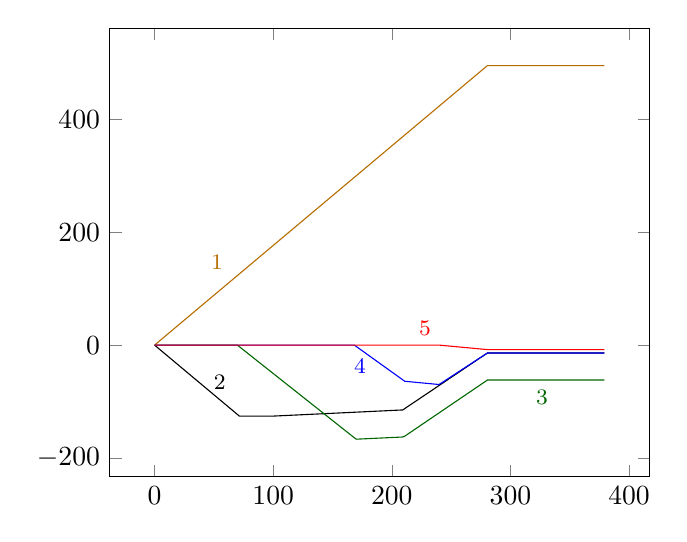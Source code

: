
		\begin{tikzpicture}
		\begin{axis}[
		%	title={Average absolute error in sampling the GNK value},
		%	xlabel={Generator Capacity ($-p_1^l$)},
			%xmin=0, xmax=0.25,
			%ymin=0.001, ymax=0.05,
			%ymode=log,
			xtick={0,100,200,300,400},
			%ytick={0,20,40,60,80,100},
			%yticklabel=$\pgfmathprintnumber{\tick}\%$,
			legend pos=south west,
			%ymajorgrids=true,
			%grid style=dashed,
			%xticklabel style={/pgf/number format/fixed}
		]
		\addplot[color={rgb:red,4;green,2;yellow,1}] coordinates {
(0.1,0.19)(280.6,496.0)(379.2,496.0)
			}node[pos=0.2](endofplotsquare){} ;
		\node [above left,color={rgb:red,4;green,2;yellow,1}] at (endofplotsquare) {\footnotesize 1};
		\addplot[] coordinates {
(0.1,-0.18)(71.5,-126.0)(98.7,-126.0)(100.4,-125.96)(209.2,-115.08)(280.6,-14.0)(379.2,-14.0)
			}node[pos=0.22](endofplotsquare){} ;
		\node [above] at (endofplotsquare) {\footnotesize 2};
		\addplot[color=black!60!green] coordinates {
(0.1,-0.0)(69.8,-0.0)(168.4,-164.44)(170.1,-166.99)(209.2,-163.08)(210.9,-161.65)(280.6,-62.0)(379.2,-62.0)
			}node[pos=0.9](endofplotsquare){} ;
		\node [below, color=black!60!green] at (endofplotsquare) {\footnotesize 3};
		\addplot[color=blue] coordinates {
(0.1,-0.0)(168.4,0.0)(210.9,-64.18)(239.8,-69.96)(280.6,-14.0)(379.2,-14.0)
			}node[pos=0.40](endofplotsquare){} ;
		\node [below,color=blue] at (endofplotsquare) {\footnotesize 4};
		\addplot[color=red] coordinates {
(0.1,-0.0)(239.8,0.0)(280.6,-8.0)(379.2,-8.0)
			}node[pos=0.6](endofplotsquare){} ;
		\node [above,color=red] at (endofplotsquare) {\footnotesize 5};
		
		\end{axis}
		\end{tikzpicture}




